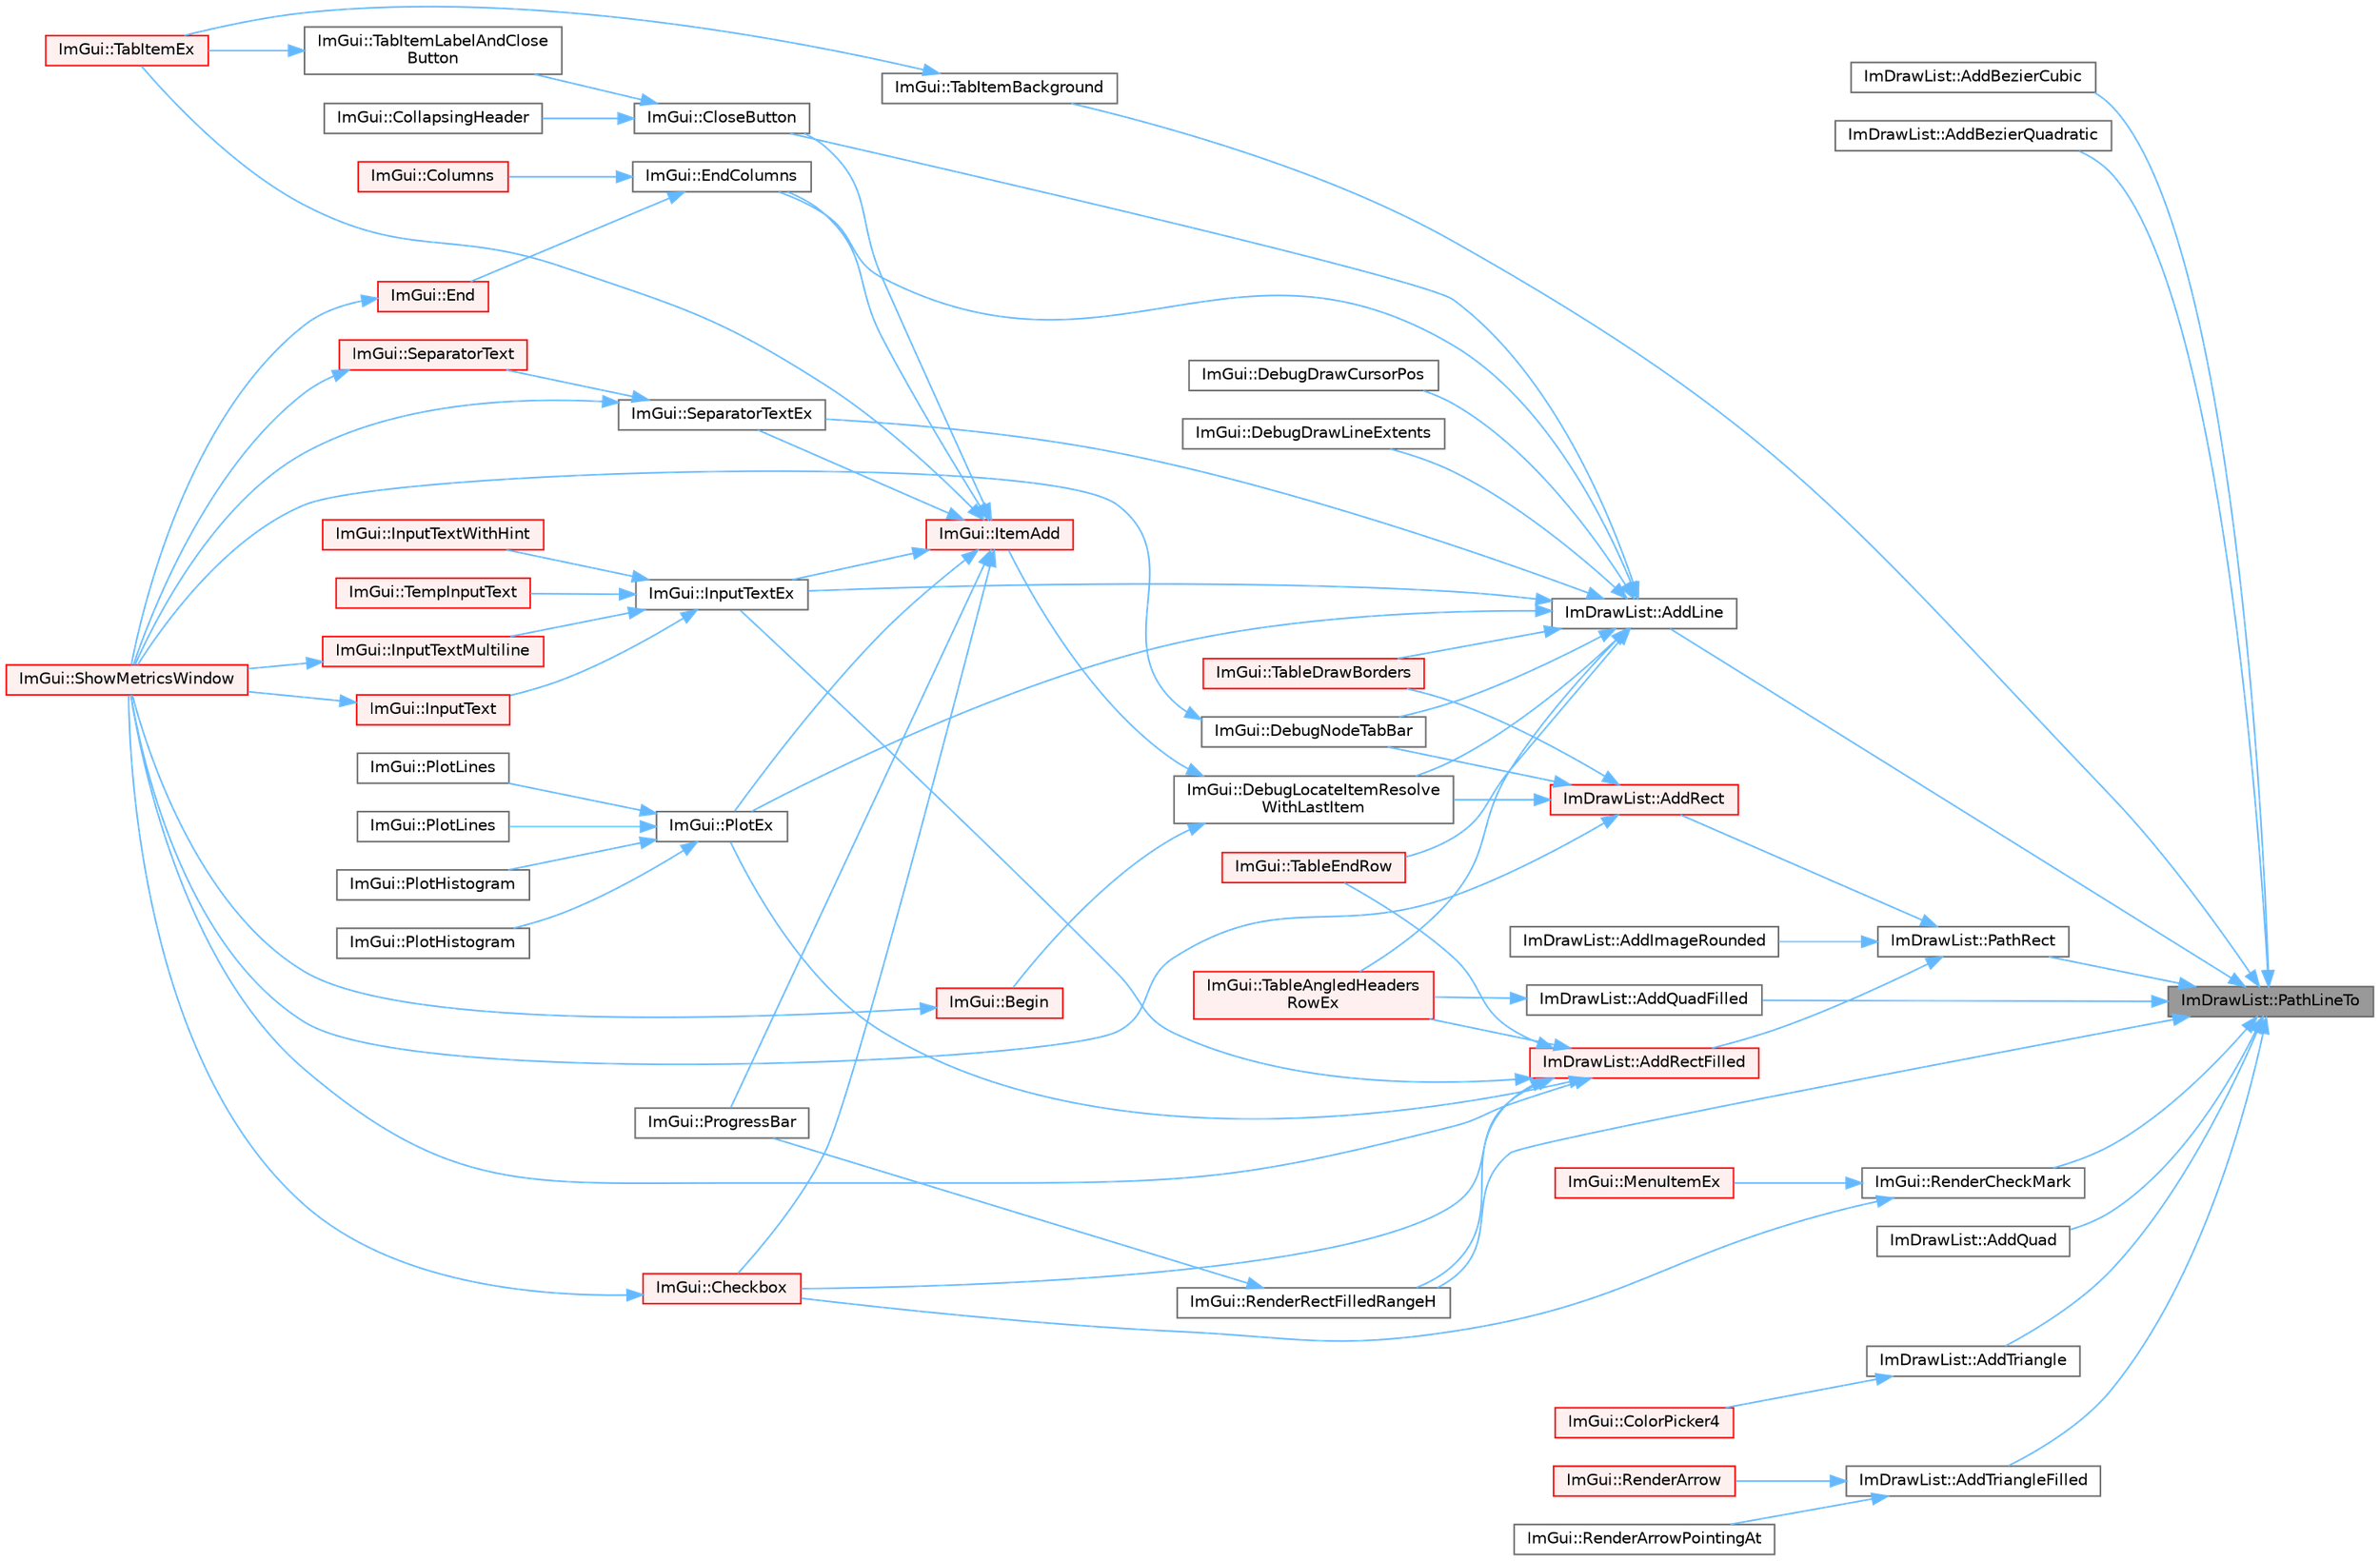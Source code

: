 digraph "ImDrawList::PathLineTo"
{
 // LATEX_PDF_SIZE
  bgcolor="transparent";
  edge [fontname=Helvetica,fontsize=10,labelfontname=Helvetica,labelfontsize=10];
  node [fontname=Helvetica,fontsize=10,shape=box,height=0.2,width=0.4];
  rankdir="RL";
  Node1 [id="Node000001",label="ImDrawList::PathLineTo",height=0.2,width=0.4,color="gray40", fillcolor="grey60", style="filled", fontcolor="black",tooltip=" "];
  Node1 -> Node2 [id="edge1_Node000001_Node000002",dir="back",color="steelblue1",style="solid",tooltip=" "];
  Node2 [id="Node000002",label="ImDrawList::AddBezierCubic",height=0.2,width=0.4,color="grey40", fillcolor="white", style="filled",URL="$struct_im_draw_list.html#a90ebb3c38b997ef3a3adb4d211a1b2a8",tooltip=" "];
  Node1 -> Node3 [id="edge2_Node000001_Node000003",dir="back",color="steelblue1",style="solid",tooltip=" "];
  Node3 [id="Node000003",label="ImDrawList::AddBezierQuadratic",height=0.2,width=0.4,color="grey40", fillcolor="white", style="filled",URL="$struct_im_draw_list.html#a2ca1f97b873778fc53fa4c1f1ca8bb1f",tooltip=" "];
  Node1 -> Node4 [id="edge3_Node000001_Node000004",dir="back",color="steelblue1",style="solid",tooltip=" "];
  Node4 [id="Node000004",label="ImDrawList::AddLine",height=0.2,width=0.4,color="grey40", fillcolor="white", style="filled",URL="$struct_im_draw_list.html#aa21e5a1c6e00239581f97d344fc0db61",tooltip=" "];
  Node4 -> Node5 [id="edge4_Node000004_Node000005",dir="back",color="steelblue1",style="solid",tooltip=" "];
  Node5 [id="Node000005",label="ImGui::CloseButton",height=0.2,width=0.4,color="grey40", fillcolor="white", style="filled",URL="$namespace_im_gui.html#a4f6da873474094ce131edd2dcda98551",tooltip=" "];
  Node5 -> Node6 [id="edge5_Node000005_Node000006",dir="back",color="steelblue1",style="solid",tooltip=" "];
  Node6 [id="Node000006",label="ImGui::CollapsingHeader",height=0.2,width=0.4,color="grey40", fillcolor="white", style="filled",URL="$namespace_im_gui.html#a4d6e6e7a5ace0e5dbee3ea1926ddf049",tooltip=" "];
  Node5 -> Node7 [id="edge6_Node000005_Node000007",dir="back",color="steelblue1",style="solid",tooltip=" "];
  Node7 [id="Node000007",label="ImGui::TabItemLabelAndClose\lButton",height=0.2,width=0.4,color="grey40", fillcolor="white", style="filled",URL="$namespace_im_gui.html#abbdb2619721c7ecaca3fb03d9d905003",tooltip=" "];
  Node7 -> Node8 [id="edge7_Node000007_Node000008",dir="back",color="steelblue1",style="solid",tooltip=" "];
  Node8 [id="Node000008",label="ImGui::TabItemEx",height=0.2,width=0.4,color="red", fillcolor="#FFF0F0", style="filled",URL="$namespace_im_gui.html#a4e0986fc689e7855cd9a9099dc87dac5",tooltip=" "];
  Node4 -> Node13 [id="edge8_Node000004_Node000013",dir="back",color="steelblue1",style="solid",tooltip=" "];
  Node13 [id="Node000013",label="ImGui::DebugDrawCursorPos",height=0.2,width=0.4,color="grey40", fillcolor="white", style="filled",URL="$namespace_im_gui.html#acb408b735302ddd3868a564ff48ccada",tooltip=" "];
  Node4 -> Node14 [id="edge9_Node000004_Node000014",dir="back",color="steelblue1",style="solid",tooltip=" "];
  Node14 [id="Node000014",label="ImGui::DebugDrawLineExtents",height=0.2,width=0.4,color="grey40", fillcolor="white", style="filled",URL="$namespace_im_gui.html#ab713aeb3cce417a0967e4c3ccb13ddac",tooltip=" "];
  Node4 -> Node15 [id="edge10_Node000004_Node000015",dir="back",color="steelblue1",style="solid",tooltip=" "];
  Node15 [id="Node000015",label="ImGui::DebugLocateItemResolve\lWithLastItem",height=0.2,width=0.4,color="grey40", fillcolor="white", style="filled",URL="$namespace_im_gui.html#ae8ab0d7dfc90af8e82db3ed9e7829219",tooltip=" "];
  Node15 -> Node16 [id="edge11_Node000015_Node000016",dir="back",color="steelblue1",style="solid",tooltip=" "];
  Node16 [id="Node000016",label="ImGui::Begin",height=0.2,width=0.4,color="red", fillcolor="#FFF0F0", style="filled",URL="$namespace_im_gui.html#a581e58db0bc930bafa4a5d23093a2b99",tooltip=" "];
  Node16 -> Node22 [id="edge12_Node000016_Node000022",dir="back",color="steelblue1",style="solid",tooltip=" "];
  Node22 [id="Node000022",label="ImGui::ShowMetricsWindow",height=0.2,width=0.4,color="red", fillcolor="#FFF0F0", style="filled",URL="$namespace_im_gui.html#afe7a28c6eb52fff3cc27d5a698fea4ff",tooltip=" "];
  Node15 -> Node144 [id="edge13_Node000015_Node000144",dir="back",color="steelblue1",style="solid",tooltip=" "];
  Node144 [id="Node000144",label="ImGui::ItemAdd",height=0.2,width=0.4,color="red", fillcolor="#FFF0F0", style="filled",URL="$namespace_im_gui.html#a5de8ecd4c80efdca1af7329a2a48121c",tooltip=" "];
  Node144 -> Node160 [id="edge14_Node000144_Node000160",dir="back",color="steelblue1",style="solid",tooltip=" "];
  Node160 [id="Node000160",label="ImGui::Checkbox",height=0.2,width=0.4,color="red", fillcolor="#FFF0F0", style="filled",URL="$namespace_im_gui.html#a57d73c1d0ef807fef734d91024092027",tooltip=" "];
  Node160 -> Node22 [id="edge15_Node000160_Node000022",dir="back",color="steelblue1",style="solid",tooltip=" "];
  Node144 -> Node5 [id="edge16_Node000144_Node000005",dir="back",color="steelblue1",style="solid",tooltip=" "];
  Node144 -> Node166 [id="edge17_Node000144_Node000166",dir="back",color="steelblue1",style="solid",tooltip=" "];
  Node166 [id="Node000166",label="ImGui::EndColumns",height=0.2,width=0.4,color="grey40", fillcolor="white", style="filled",URL="$namespace_im_gui.html#af93bed3bce5475fe4d525d744f16aa20",tooltip=" "];
  Node166 -> Node167 [id="edge18_Node000166_Node000167",dir="back",color="steelblue1",style="solid",tooltip=" "];
  Node167 [id="Node000167",label="ImGui::Columns",height=0.2,width=0.4,color="red", fillcolor="#FFF0F0", style="filled",URL="$namespace_im_gui.html#a0e2889956542527c4039b6b8bf5c2a38",tooltip=" "];
  Node166 -> Node173 [id="edge19_Node000166_Node000173",dir="back",color="steelblue1",style="solid",tooltip=" "];
  Node173 [id="Node000173",label="ImGui::End",height=0.2,width=0.4,color="red", fillcolor="#FFF0F0", style="filled",URL="$namespace_im_gui.html#a5479d93794a004c67ceb6d13f37c8254",tooltip=" "];
  Node173 -> Node22 [id="edge20_Node000173_Node000022",dir="back",color="steelblue1",style="solid",tooltip=" "];
  Node144 -> Node32 [id="edge21_Node000144_Node000032",dir="back",color="steelblue1",style="solid",tooltip=" "];
  Node32 [id="Node000032",label="ImGui::InputTextEx",height=0.2,width=0.4,color="grey40", fillcolor="white", style="filled",URL="$namespace_im_gui.html#af89af17ecc11653f25fea1e50e195de6",tooltip=" "];
  Node32 -> Node33 [id="edge22_Node000032_Node000033",dir="back",color="steelblue1",style="solid",tooltip=" "];
  Node33 [id="Node000033",label="ImGui::InputText",height=0.2,width=0.4,color="red", fillcolor="#FFF0F0", style="filled",URL="$namespace_im_gui.html#aa72b5760a3a206729723a587ac7c8519",tooltip=" "];
  Node33 -> Node22 [id="edge23_Node000033_Node000022",dir="back",color="steelblue1",style="solid",tooltip=" "];
  Node32 -> Node55 [id="edge24_Node000032_Node000055",dir="back",color="steelblue1",style="solid",tooltip=" "];
  Node55 [id="Node000055",label="ImGui::InputTextMultiline",height=0.2,width=0.4,color="red", fillcolor="#FFF0F0", style="filled",URL="$namespace_im_gui.html#a0470693929ed9930cbf5b737577c2414",tooltip=" "];
  Node55 -> Node22 [id="edge25_Node000055_Node000022",dir="back",color="steelblue1",style="solid",tooltip=" "];
  Node32 -> Node57 [id="edge26_Node000032_Node000057",dir="back",color="steelblue1",style="solid",tooltip=" "];
  Node57 [id="Node000057",label="ImGui::InputTextWithHint",height=0.2,width=0.4,color="red", fillcolor="#FFF0F0", style="filled",URL="$namespace_im_gui.html#aee5a5127f494966ad16e578714e8fac2",tooltip=" "];
  Node32 -> Node59 [id="edge27_Node000032_Node000059",dir="back",color="steelblue1",style="solid",tooltip=" "];
  Node59 [id="Node000059",label="ImGui::TempInputText",height=0.2,width=0.4,color="red", fillcolor="#FFF0F0", style="filled",URL="$namespace_im_gui.html#ae85def71d2fcf5409035b583b315964e",tooltip=" "];
  Node144 -> Node133 [id="edge28_Node000144_Node000133",dir="back",color="steelblue1",style="solid",tooltip=" "];
  Node133 [id="Node000133",label="ImGui::PlotEx",height=0.2,width=0.4,color="grey40", fillcolor="white", style="filled",URL="$namespace_im_gui.html#afb3147b9a00e396e0b11a1bfe24b8f42",tooltip=" "];
  Node133 -> Node134 [id="edge29_Node000133_Node000134",dir="back",color="steelblue1",style="solid",tooltip=" "];
  Node134 [id="Node000134",label="ImGui::PlotHistogram",height=0.2,width=0.4,color="grey40", fillcolor="white", style="filled",URL="$namespace_im_gui.html#af7a92b2118981835b5251bfdaac50252",tooltip=" "];
  Node133 -> Node135 [id="edge30_Node000133_Node000135",dir="back",color="steelblue1",style="solid",tooltip=" "];
  Node135 [id="Node000135",label="ImGui::PlotHistogram",height=0.2,width=0.4,color="grey40", fillcolor="white", style="filled",URL="$namespace_im_gui.html#af8089203baf8cf723a158c9e34bda2a4",tooltip=" "];
  Node133 -> Node136 [id="edge31_Node000133_Node000136",dir="back",color="steelblue1",style="solid",tooltip=" "];
  Node136 [id="Node000136",label="ImGui::PlotLines",height=0.2,width=0.4,color="grey40", fillcolor="white", style="filled",URL="$namespace_im_gui.html#a2bc21c56e4796855313804086cca114f",tooltip=" "];
  Node133 -> Node137 [id="edge32_Node000133_Node000137",dir="back",color="steelblue1",style="solid",tooltip=" "];
  Node137 [id="Node000137",label="ImGui::PlotLines",height=0.2,width=0.4,color="grey40", fillcolor="white", style="filled",URL="$namespace_im_gui.html#a94a2645d45c96da35b834dc7db93a9f1",tooltip=" "];
  Node144 -> Node189 [id="edge33_Node000144_Node000189",dir="back",color="steelblue1",style="solid",tooltip=" "];
  Node189 [id="Node000189",label="ImGui::ProgressBar",height=0.2,width=0.4,color="grey40", fillcolor="white", style="filled",URL="$namespace_im_gui.html#a412b0416ad68c0ac46e5d66805d911ff",tooltip=" "];
  Node144 -> Node203 [id="edge34_Node000144_Node000203",dir="back",color="steelblue1",style="solid",tooltip=" "];
  Node203 [id="Node000203",label="ImGui::SeparatorTextEx",height=0.2,width=0.4,color="grey40", fillcolor="white", style="filled",URL="$namespace_im_gui.html#a14e42bfa66f05d0ae2304e27ee1fb2b3",tooltip=" "];
  Node203 -> Node204 [id="edge35_Node000203_Node000204",dir="back",color="steelblue1",style="solid",tooltip=" "];
  Node204 [id="Node000204",label="ImGui::SeparatorText",height=0.2,width=0.4,color="red", fillcolor="#FFF0F0", style="filled",URL="$namespace_im_gui.html#a35e04f2c996f8634bfda0fa1c07572d9",tooltip=" "];
  Node204 -> Node22 [id="edge36_Node000204_Node000022",dir="back",color="steelblue1",style="solid",tooltip=" "];
  Node203 -> Node22 [id="edge37_Node000203_Node000022",dir="back",color="steelblue1",style="solid",tooltip=" "];
  Node144 -> Node8 [id="edge38_Node000144_Node000008",dir="back",color="steelblue1",style="solid",tooltip=" "];
  Node4 -> Node159 [id="edge39_Node000004_Node000159",dir="back",color="steelblue1",style="solid",tooltip=" "];
  Node159 [id="Node000159",label="ImGui::DebugNodeTabBar",height=0.2,width=0.4,color="grey40", fillcolor="white", style="filled",URL="$namespace_im_gui.html#ac5f1a2b50c26c83d3df78d94e95f0bd0",tooltip=" "];
  Node159 -> Node22 [id="edge40_Node000159_Node000022",dir="back",color="steelblue1",style="solid",tooltip=" "];
  Node4 -> Node166 [id="edge41_Node000004_Node000166",dir="back",color="steelblue1",style="solid",tooltip=" "];
  Node4 -> Node32 [id="edge42_Node000004_Node000032",dir="back",color="steelblue1",style="solid",tooltip=" "];
  Node4 -> Node133 [id="edge43_Node000004_Node000133",dir="back",color="steelblue1",style="solid",tooltip=" "];
  Node4 -> Node203 [id="edge44_Node000004_Node000203",dir="back",color="steelblue1",style="solid",tooltip=" "];
  Node4 -> Node108 [id="edge45_Node000004_Node000108",dir="back",color="steelblue1",style="solid",tooltip=" "];
  Node108 [id="Node000108",label="ImGui::TableAngledHeaders\lRowEx",height=0.2,width=0.4,color="red", fillcolor="#FFF0F0", style="filled",URL="$namespace_im_gui.html#abedf7bbf79accde2321806dc0beb90b1",tooltip=" "];
  Node4 -> Node238 [id="edge46_Node000004_Node000238",dir="back",color="steelblue1",style="solid",tooltip=" "];
  Node238 [id="Node000238",label="ImGui::TableDrawBorders",height=0.2,width=0.4,color="red", fillcolor="#FFF0F0", style="filled",URL="$namespace_im_gui.html#a506d5b52f032c72503c4e87535a3d04d",tooltip=" "];
  Node4 -> Node239 [id="edge47_Node000004_Node000239",dir="back",color="steelblue1",style="solid",tooltip=" "];
  Node239 [id="Node000239",label="ImGui::TableEndRow",height=0.2,width=0.4,color="red", fillcolor="#FFF0F0", style="filled",URL="$namespace_im_gui.html#a6bc4ce6f7ff9f8268473f5e538a1181f",tooltip=" "];
  Node1 -> Node241 [id="edge48_Node000001_Node000241",dir="back",color="steelblue1",style="solid",tooltip=" "];
  Node241 [id="Node000241",label="ImDrawList::AddQuad",height=0.2,width=0.4,color="grey40", fillcolor="white", style="filled",URL="$struct_im_draw_list.html#a57b014138de51397db0570d88c770d9f",tooltip=" "];
  Node1 -> Node242 [id="edge49_Node000001_Node000242",dir="back",color="steelblue1",style="solid",tooltip=" "];
  Node242 [id="Node000242",label="ImDrawList::AddQuadFilled",height=0.2,width=0.4,color="grey40", fillcolor="white", style="filled",URL="$struct_im_draw_list.html#a2b982fbad35f8736fdfc9d6e7db2ca94",tooltip=" "];
  Node242 -> Node108 [id="edge50_Node000242_Node000108",dir="back",color="steelblue1",style="solid",tooltip=" "];
  Node1 -> Node243 [id="edge51_Node000001_Node000243",dir="back",color="steelblue1",style="solid",tooltip=" "];
  Node243 [id="Node000243",label="ImDrawList::AddTriangle",height=0.2,width=0.4,color="grey40", fillcolor="white", style="filled",URL="$struct_im_draw_list.html#a04bde432891d0392e7d98d957c1fd9b3",tooltip=" "];
  Node243 -> Node37 [id="edge52_Node000243_Node000037",dir="back",color="steelblue1",style="solid",tooltip=" "];
  Node37 [id="Node000037",label="ImGui::ColorPicker4",height=0.2,width=0.4,color="red", fillcolor="#FFF0F0", style="filled",URL="$namespace_im_gui.html#a3d5aae9e0a14aa051d5a799abbe97b32",tooltip=" "];
  Node1 -> Node244 [id="edge53_Node000001_Node000244",dir="back",color="steelblue1",style="solid",tooltip=" "];
  Node244 [id="Node000244",label="ImDrawList::AddTriangleFilled",height=0.2,width=0.4,color="grey40", fillcolor="white", style="filled",URL="$struct_im_draw_list.html#af1dd4a3888034c5f71b66a38e44edf31",tooltip=" "];
  Node244 -> Node245 [id="edge54_Node000244_Node000245",dir="back",color="steelblue1",style="solid",tooltip=" "];
  Node245 [id="Node000245",label="ImGui::RenderArrow",height=0.2,width=0.4,color="red", fillcolor="#FFF0F0", style="filled",URL="$namespace_im_gui.html#a7ec12551caa737505087c80e38b94937",tooltip=" "];
  Node244 -> Node246 [id="edge55_Node000244_Node000246",dir="back",color="steelblue1",style="solid",tooltip=" "];
  Node246 [id="Node000246",label="ImGui::RenderArrowPointingAt",height=0.2,width=0.4,color="grey40", fillcolor="white", style="filled",URL="$namespace_im_gui.html#af1ea568bffa58ec26100de3bf60af5f2",tooltip=" "];
  Node1 -> Node247 [id="edge56_Node000001_Node000247",dir="back",color="steelblue1",style="solid",tooltip=" "];
  Node247 [id="Node000247",label="ImDrawList::PathRect",height=0.2,width=0.4,color="grey40", fillcolor="white", style="filled",URL="$struct_im_draw_list.html#a2251eb264ed8b17a253c409787375053",tooltip=" "];
  Node247 -> Node248 [id="edge57_Node000247_Node000248",dir="back",color="steelblue1",style="solid",tooltip=" "];
  Node248 [id="Node000248",label="ImDrawList::AddImageRounded",height=0.2,width=0.4,color="grey40", fillcolor="white", style="filled",URL="$struct_im_draw_list.html#a864ccce7a012e9c1ffb4d5693311d847",tooltip=" "];
  Node247 -> Node249 [id="edge58_Node000247_Node000249",dir="back",color="steelblue1",style="solid",tooltip=" "];
  Node249 [id="Node000249",label="ImDrawList::AddRect",height=0.2,width=0.4,color="red", fillcolor="#FFF0F0", style="filled",URL="$struct_im_draw_list.html#ad96f10a3e954fe0c5b7c96d4e205af7b",tooltip=" "];
  Node249 -> Node15 [id="edge59_Node000249_Node000015",dir="back",color="steelblue1",style="solid",tooltip=" "];
  Node249 -> Node159 [id="edge60_Node000249_Node000159",dir="back",color="steelblue1",style="solid",tooltip=" "];
  Node249 -> Node22 [id="edge61_Node000249_Node000022",dir="back",color="steelblue1",style="solid",tooltip=" "];
  Node249 -> Node238 [id="edge62_Node000249_Node000238",dir="back",color="steelblue1",style="solid",tooltip=" "];
  Node247 -> Node257 [id="edge63_Node000247_Node000257",dir="back",color="steelblue1",style="solid",tooltip=" "];
  Node257 [id="Node000257",label="ImDrawList::AddRectFilled",height=0.2,width=0.4,color="red", fillcolor="#FFF0F0", style="filled",URL="$struct_im_draw_list.html#a6b16ab764160b0251d2e7b3bd08c1ffc",tooltip=" "];
  Node257 -> Node160 [id="edge64_Node000257_Node000160",dir="back",color="steelblue1",style="solid",tooltip=" "];
  Node257 -> Node32 [id="edge65_Node000257_Node000032",dir="back",color="steelblue1",style="solid",tooltip=" "];
  Node257 -> Node133 [id="edge66_Node000257_Node000133",dir="back",color="steelblue1",style="solid",tooltip=" "];
  Node257 -> Node261 [id="edge67_Node000257_Node000261",dir="back",color="steelblue1",style="solid",tooltip=" "];
  Node261 [id="Node000261",label="ImGui::RenderRectFilledRangeH",height=0.2,width=0.4,color="grey40", fillcolor="white", style="filled",URL="$namespace_im_gui.html#af311762331bda4508b25e05f6afc7f45",tooltip=" "];
  Node261 -> Node189 [id="edge68_Node000261_Node000189",dir="back",color="steelblue1",style="solid",tooltip=" "];
  Node257 -> Node22 [id="edge69_Node000257_Node000022",dir="back",color="steelblue1",style="solid",tooltip=" "];
  Node257 -> Node108 [id="edge70_Node000257_Node000108",dir="back",color="steelblue1",style="solid",tooltip=" "];
  Node257 -> Node239 [id="edge71_Node000257_Node000239",dir="back",color="steelblue1",style="solid",tooltip=" "];
  Node1 -> Node263 [id="edge72_Node000001_Node000263",dir="back",color="steelblue1",style="solid",tooltip=" "];
  Node263 [id="Node000263",label="ImGui::RenderCheckMark",height=0.2,width=0.4,color="grey40", fillcolor="white", style="filled",URL="$namespace_im_gui.html#a32d6e6c359b59df1e4f9517d65e443b8",tooltip=" "];
  Node263 -> Node160 [id="edge73_Node000263_Node000160",dir="back",color="steelblue1",style="solid",tooltip=" "];
  Node263 -> Node195 [id="edge74_Node000263_Node000195",dir="back",color="steelblue1",style="solid",tooltip=" "];
  Node195 [id="Node000195",label="ImGui::MenuItemEx",height=0.2,width=0.4,color="red", fillcolor="#FFF0F0", style="filled",URL="$namespace_im_gui.html#ab5e6e4c78805615fb4d26d4918031f9c",tooltip=" "];
  Node1 -> Node261 [id="edge75_Node000001_Node000261",dir="back",color="steelblue1",style="solid",tooltip=" "];
  Node1 -> Node264 [id="edge76_Node000001_Node000264",dir="back",color="steelblue1",style="solid",tooltip=" "];
  Node264 [id="Node000264",label="ImGui::TabItemBackground",height=0.2,width=0.4,color="grey40", fillcolor="white", style="filled",URL="$namespace_im_gui.html#a87fc45357f733cb2a378e098d2855243",tooltip=" "];
  Node264 -> Node8 [id="edge77_Node000264_Node000008",dir="back",color="steelblue1",style="solid",tooltip=" "];
}
